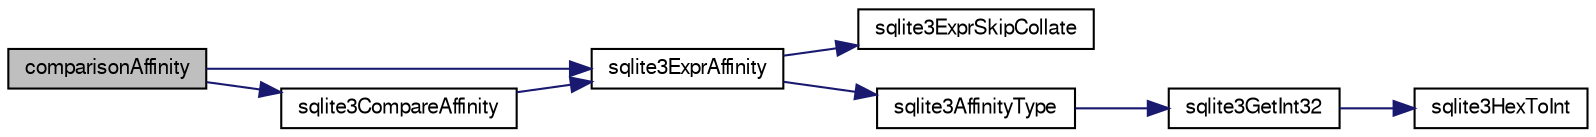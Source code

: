 digraph "comparisonAffinity"
{
  edge [fontname="FreeSans",fontsize="10",labelfontname="FreeSans",labelfontsize="10"];
  node [fontname="FreeSans",fontsize="10",shape=record];
  rankdir="LR";
  Node61046 [label="comparisonAffinity",height=0.2,width=0.4,color="black", fillcolor="grey75", style="filled", fontcolor="black"];
  Node61046 -> Node61047 [color="midnightblue",fontsize="10",style="solid",fontname="FreeSans"];
  Node61047 [label="sqlite3ExprAffinity",height=0.2,width=0.4,color="black", fillcolor="white", style="filled",URL="$sqlite3_8c.html#aca6a667380b05650f917422118d8b7d3"];
  Node61047 -> Node61048 [color="midnightblue",fontsize="10",style="solid",fontname="FreeSans"];
  Node61048 [label="sqlite3ExprSkipCollate",height=0.2,width=0.4,color="black", fillcolor="white", style="filled",URL="$sqlite3_8c.html#a91b59896d4e3534de7c33940dca8537c"];
  Node61047 -> Node61049 [color="midnightblue",fontsize="10",style="solid",fontname="FreeSans"];
  Node61049 [label="sqlite3AffinityType",height=0.2,width=0.4,color="black", fillcolor="white", style="filled",URL="$sqlite3_8c.html#ad3b6641027549ec6634f6239256676bd"];
  Node61049 -> Node61050 [color="midnightblue",fontsize="10",style="solid",fontname="FreeSans"];
  Node61050 [label="sqlite3GetInt32",height=0.2,width=0.4,color="black", fillcolor="white", style="filled",URL="$sqlite3_8c.html#a5f876209b4343549fc9224cd11c70928"];
  Node61050 -> Node61051 [color="midnightblue",fontsize="10",style="solid",fontname="FreeSans"];
  Node61051 [label="sqlite3HexToInt",height=0.2,width=0.4,color="black", fillcolor="white", style="filled",URL="$sqlite3_8c.html#ae3802c77b18399c03c8c9f973ff47239"];
  Node61046 -> Node61052 [color="midnightblue",fontsize="10",style="solid",fontname="FreeSans"];
  Node61052 [label="sqlite3CompareAffinity",height=0.2,width=0.4,color="black", fillcolor="white", style="filled",URL="$sqlite3_8c.html#a4bd560a9a6a8d11bec0a070a46eb38fa"];
  Node61052 -> Node61047 [color="midnightblue",fontsize="10",style="solid",fontname="FreeSans"];
}
